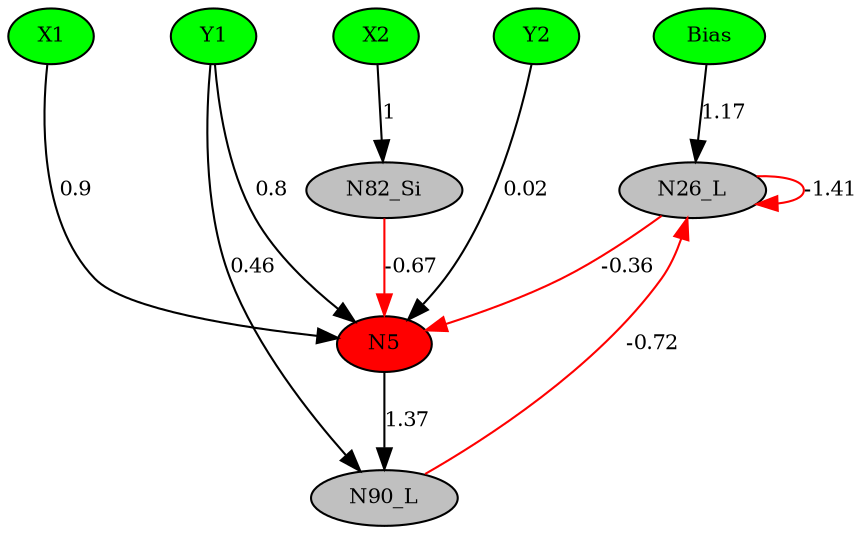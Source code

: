 digraph g { 
N0 [shape=ellipse, label=Bias,fontsize=10,height=0.1,width=0.1,style=filled,fillcolor=green]
N1[shape=ellipse label=X1,fontsize=10,height=0.1,width=0.1,style=filled,fillcolor=green]
N2[shape=ellipse label=Y1,fontsize=10,height=0.1,width=0.1,style=filled,fillcolor=green]
N3[shape=ellipse label=X2,fontsize=10,height=0.1,width=0.1,style=filled,fillcolor=green]
N4[shape=ellipse label=Y2,fontsize=10,height=0.1,width=0.1,style=filled,fillcolor=green]
N5[shape=ellipse,fontsize = 10, height = 0.1, width = 0.1, style = filled, fillcolor = red]
N26[shape=ellipse, label=N26_L,fontsize=10,height=0.1,width=0.1,style=filled,fillcolor=gray]
N82[shape=ellipse, label=N82_Si,fontsize=10,height=0.1,width=0.1,style=filled,fillcolor=gray]
N90[shape=ellipse, label=N90_L,fontsize=10,height=0.1,width=0.1,style=filled,fillcolor=gray]
N1 -> N5 [color=black] [ label=0.9,fontsize=10]
N2 -> N5 [color=black] [ label=0.8,fontsize=10]
N4 -> N5 [color=black] [ label=0.02,fontsize=10]
N0 -> N26 [color=black] [ label=1.17,fontsize=10]
N26 -> N5 [color=red] [arrowType=inv][ label=-0.36,fontsize=10]
N26 -> N26 [color=red] [arrowType=inv][ label=-1.41,fontsize=10]
N3 -> N82 [color=black] [ label=1,fontsize=10]
N82 -> N5 [color=red] [arrowType=inv][ label=-0.67,fontsize=10]
N2 -> N90 [color=black] [ label=0.46,fontsize=10]
N90 -> N26 [color=red] [arrowType=inv][ label=-0.72,fontsize=10]
N5 -> N90 [color=black] [ label=1.37,fontsize=10]
 { rank=same; 
N5
 } 
 { rank=same; 
N1 ->N2 ->N3 ->N4 ->N0 [style=invis]
 } 
}

